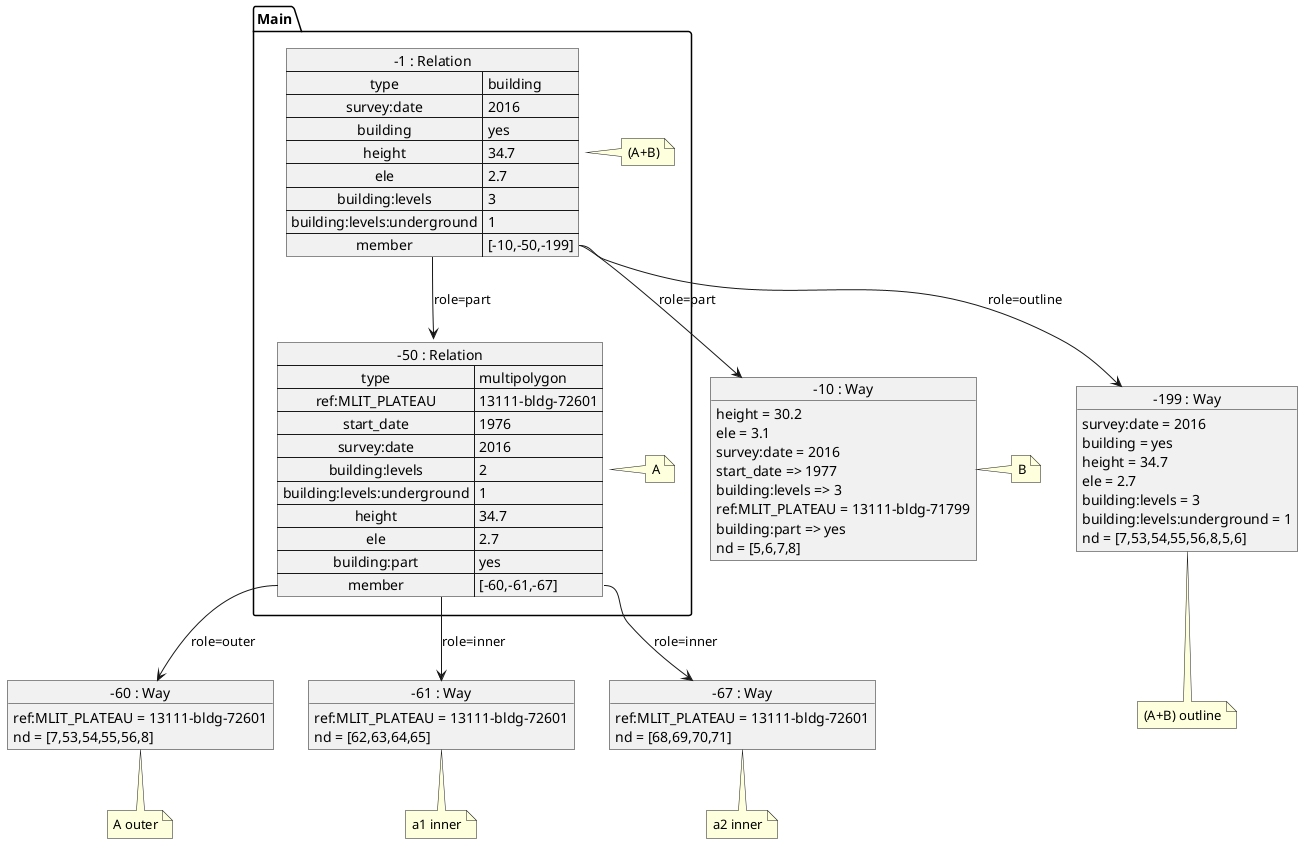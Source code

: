﻿@startuml
object "-199 : Way" as Way_199 {
  survey:date = 2016
  building = yes
  height = 34.7
  ele = 2.7
  building:levels = 3
  building:levels:underground = 1
  nd = [7,53,54,55,56,8,5,6]
}
note bottom : (A+B) outline

object "-60 : Way" as Way_60 {
  ref:MLIT_PLATEAU = 13111-bldg-72601
  nd = [7,53,54,55,56,8]
}
note bottom : A outer

object "-61 : Way" as Way_61 {
  ref:MLIT_PLATEAU = 13111-bldg-72601
  nd = [62,63,64,65]
}
note bottom : a1 inner

object "-10 : Way" as Way_10 {
  height = 30.2
  ele = 3.1
  survey:date = 2016
  start_date => 1977
  building:levels => 3
  ref:MLIT_PLATEAU = 13111-bldg-71799
  building:part => yes
  nd = [5,6,7,8]
}
note right : B

object "-67 : Way" as Way_67 {
  ref:MLIT_PLATEAU = 13111-bldg-72601
  nd = [68,69,70,71]
}
note bottom : a2 inner

package Main {
  map "-50 : Relation" as Relation_50 {
    type => multipolygon
    ref:MLIT_PLATEAU => 13111-bldg-72601
    start_date => 1976
    survey:date => 2016
    building:levels => 2
    building:levels:underground => 1
    height => 34.7
    ele => 2.7
    building:part => yes
    member => [-60,-61,-67]
  }
  note right : A
  Relation_50::member --> Way_60 : role=outer
  Relation_50::member --> Way_61 : role=inner
  Relation_50::member --> Way_67 : role=inner

  map "-1 : Relation" as Relation_1 {
    type => building
    survey:date => 2016
    building => yes
    height => 34.7
    ele => 2.7
    building:levels => 3
    building:levels:underground => 1
    member => [-10,-50,-199]
  }
  note right : (A+B)
  Relation_1::member --> Way_199	: role=outline
  Relation_1::member --> Relation_50	: role=part
  Relation_1::member --> Way_10	: role=part
}
@enduml

